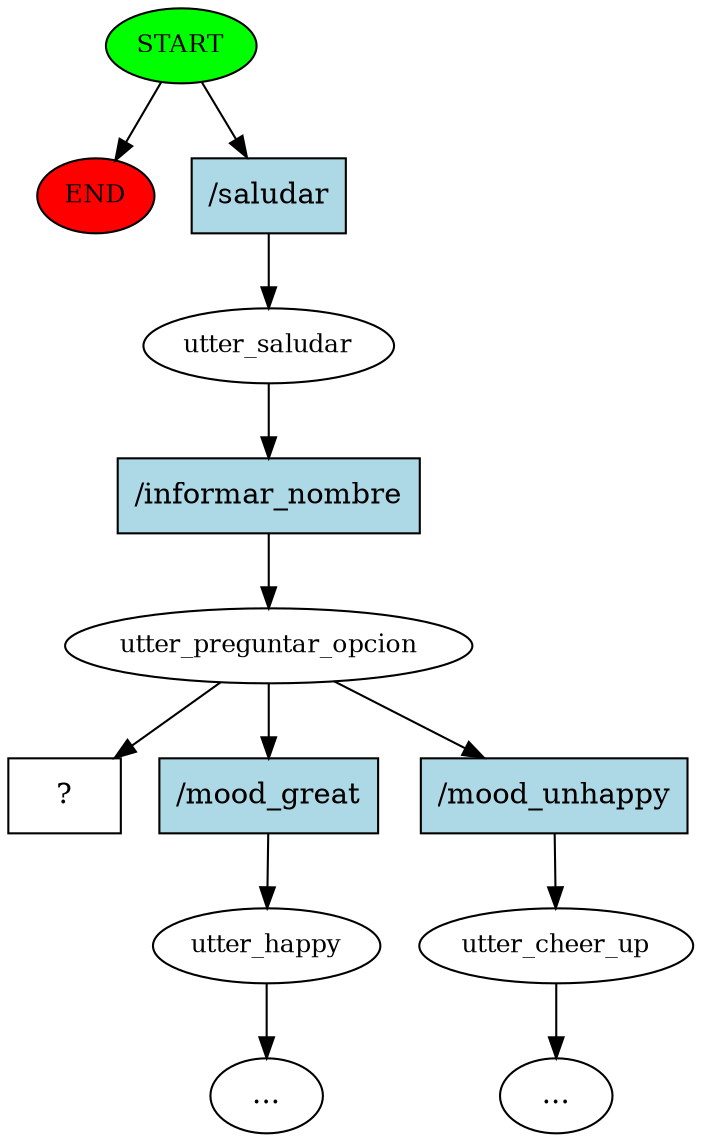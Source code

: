 digraph  {
0 [class="start active", fillcolor=green, fontsize=12, label=START, style=filled];
"-1" [class=end, fillcolor=red, fontsize=12, label=END, style=filled];
1 [class=active, fontsize=12, label=utter_saludar];
2 [class=active, fontsize=12, label=utter_preguntar_opcion];
3 [class="", fontsize=12, label=utter_happy];
"-3" [class=ellipsis, label="..."];
6 [class="", fontsize=12, label=utter_cheer_up];
"-5" [class=ellipsis, label="..."];
12 [class="intent dashed active", label="  ?  ", shape=rect];
13 [class="intent active", fillcolor=lightblue, label="/saludar", shape=rect, style=filled];
14 [class="intent active", fillcolor=lightblue, label="/informar_nombre", shape=rect, style=filled];
15 [class=intent, fillcolor=lightblue, label="/mood_great", shape=rect, style=filled];
16 [class=intent, fillcolor=lightblue, label="/mood_unhappy", shape=rect, style=filled];
0 -> "-1"  [class="", key=NONE, label=""];
0 -> 13  [class=active, key=0];
1 -> 14  [class=active, key=0];
2 -> 12  [class=active, key=NONE, label=""];
2 -> 15  [class="", key=0];
2 -> 16  [class="", key=0];
3 -> "-3"  [class="", key=NONE, label=""];
6 -> "-5"  [class="", key=NONE, label=""];
13 -> 1  [class=active, key=0];
14 -> 2  [class=active, key=0];
15 -> 3  [class="", key=0];
16 -> 6  [class="", key=0];
}
